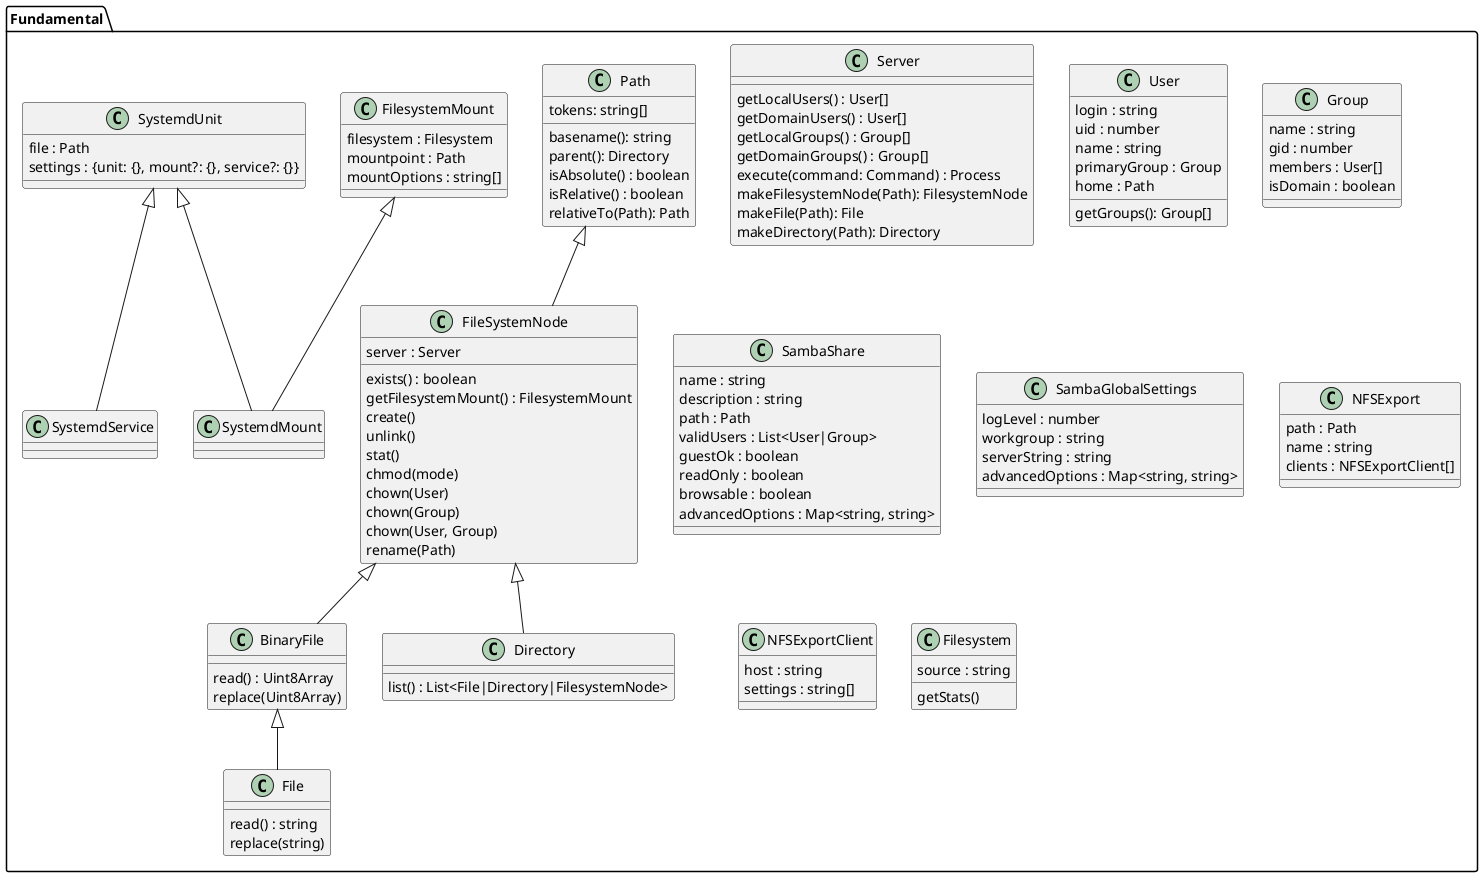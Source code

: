 @startuml
namespace Fundamental {
    class Server {
        getLocalUsers() : User[]
        getDomainUsers() : User[]
        getLocalGroups() : Group[]
        getDomainGroups() : Group[]
        execute(command: Command) : Process
        makeFilesystemNode(Path): FilesystemNode
        makeFile(Path): File
        makeDirectory(Path): Directory
    }


    class User {
        login : string
        uid : number
        name : string
        primaryGroup : Group
        home : Path
        getGroups(): Group[]
    }

    class Group {
        name : string
        gid : number
        members : User[]
        isDomain : boolean
    }

    class Path {
        tokens: string[]
        basename(): string
        parent(): Directory
        isAbsolute() : boolean
        isRelative() : boolean
        relativeTo(Path): Path
    }
    class FileSystemNode {
        server : Server
        exists() : boolean
        getFilesystemMount() : FilesystemMount
        create()
        unlink()
        stat()
        chmod(mode)
        chown(User)
        chown(Group)
        chown(User, Group)
        rename(Path)
    }
    Path <|-- FileSystemNode
    FileSystemNode <|-- BinaryFile
    BinaryFile <|-- File
    FileSystemNode <|-- Directory
    BinaryFile : read() : Uint8Array
    BinaryFile : replace(Uint8Array)
    File : read() : string
    File : replace(string)
    Directory : list() : List<File|Directory|FilesystemNode>

    class SambaShare {
        name : string
        description : string
        path : Path
        validUsers : List<User|Group>
        guestOk : boolean
        readOnly : boolean
        browsable : boolean
        advancedOptions : Map<string, string>
    }

    class SambaGlobalSettings {
        logLevel : number
        workgroup : string
        serverString : string
        advancedOptions : Map<string, string>
    }

    class NFSExport {
        path : Path
        name : string
        clients : NFSExportClient[]
    }

    class NFSExportClient {
        host : string
        settings : string[]
    }

    class Filesystem {
        source : string
        getStats()
    }

    class FilesystemMount {
        filesystem : Filesystem
        mountpoint : Path
        mountOptions : string[]
    }

    class SystemdUnit {
        file : Path
        settings : {unit: {}, mount?: {}, service?: {}}
    }

    SystemdUnit <|-- SystemdMount
    FilesystemMount <|-- SystemdMount

    SystemdUnit <|-- SystemdService
}

newpage

namespace Interactive {
    class Command {
        argv : string[]
        envp : string[]
        options : cockpit.SpawnOptions
    }

    class ProcessBase {
        command : Command
    }

    class Process {
        wait() : ExitedProcess
        input(data : string|Uint8Array)
        getOutputStream() : ReadableStream
        getInputStream() : WritableStream
        streamInputFrom(ReadableStream)
        streamOutputInto(WritableStream)
        close()
        terminate()
    }
    ProcessBase <|-- Process

    class ExitedProcess {
        exitStatus : number
        stdout : Uint8Array
        stderr : string
        killedBy: string | undefined
        getStdout(binary : boolean) : string | Uint8Array
        succeeded() : boolean
        failed() : boolean
    }
    ProcessBase <|-- ExitedProcess

    class "SyntaxParser<T>" as SyntaxParser_T {
        parse(text : string) : T
        unparse(repr : T) : string
    }

    SyntaxParser_T <.. NFSExportSyntax : <<bind>>T::NFSExport[]


    SyntaxParser_T <.. SystemdUnitSyntax : "<<bind>>T::{unit: {}, service?: {}, mount?: {}}"
}

namespace Management {
    class SambaManager {
        loadGlobalSettings(server: Server) : SambaGlobalSettings
        loadShares(Server) : SambaShare[]
        addShare(Server, SambaShare)
        removeShare(Server, SambaShare)
        editShare(Server, SambaShare)
    }
    class NFSManager {
        loadExports(Server) : NFSExport[]
        addExport(Server, NFSExport)
        removeExport(Server, NFSExport)
        editExport(Server, NFSExport)
    }
    class SystemdManager {
        loadMounts(Server) : SystemdMount[]
        addMount(Server, SystemdMount)
        removeMount(Server, SystemdMount)
        editMount(Server, SystemdMount)
        loadServices(Server) : SystemdService[]
        addService(Server, SystemdService)
        removeService(Server, SystemdService)
        editService(Server, SystemdService)
        startService(Server, SystemdService)
        stopService(Server, SystemdService)
        enableService(Server, SystemdService)
        disableService(Server, SystemdService)
    }


}
@enduml
